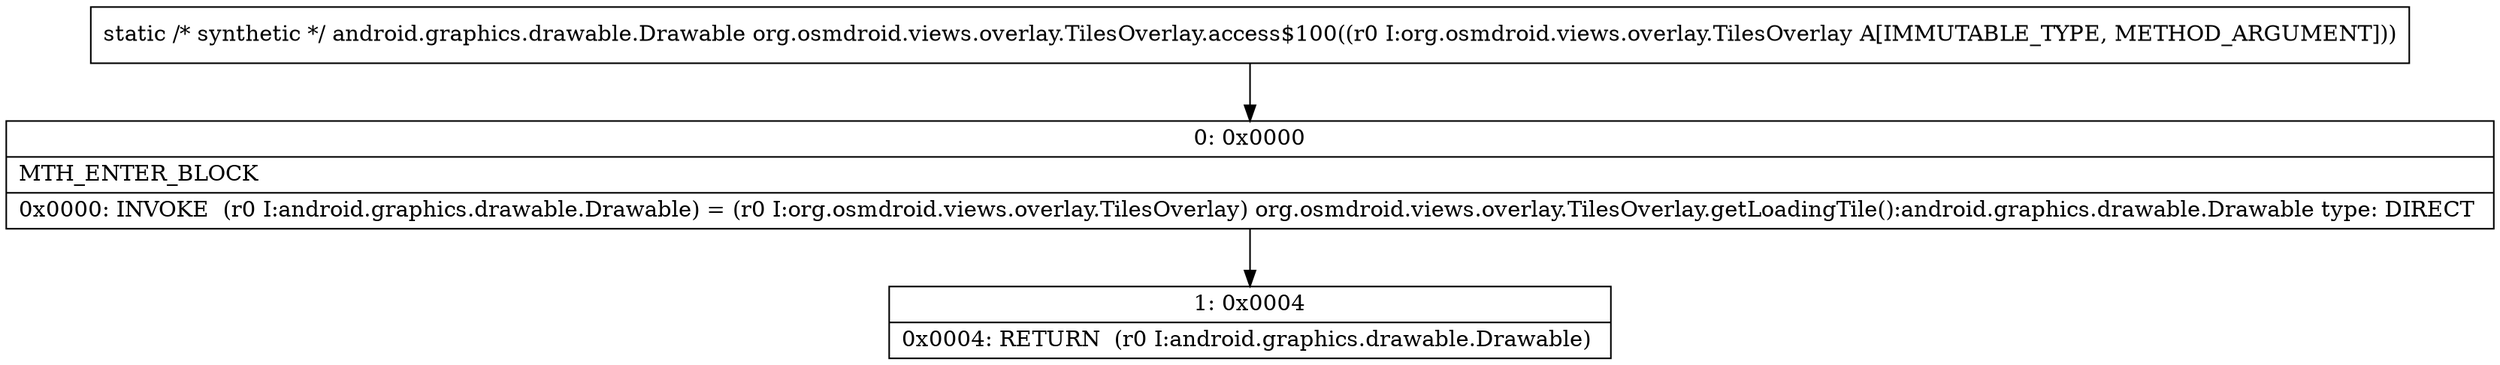 digraph "CFG fororg.osmdroid.views.overlay.TilesOverlay.access$100(Lorg\/osmdroid\/views\/overlay\/TilesOverlay;)Landroid\/graphics\/drawable\/Drawable;" {
Node_0 [shape=record,label="{0\:\ 0x0000|MTH_ENTER_BLOCK\l|0x0000: INVOKE  (r0 I:android.graphics.drawable.Drawable) = (r0 I:org.osmdroid.views.overlay.TilesOverlay) org.osmdroid.views.overlay.TilesOverlay.getLoadingTile():android.graphics.drawable.Drawable type: DIRECT \l}"];
Node_1 [shape=record,label="{1\:\ 0x0004|0x0004: RETURN  (r0 I:android.graphics.drawable.Drawable) \l}"];
MethodNode[shape=record,label="{static \/* synthetic *\/ android.graphics.drawable.Drawable org.osmdroid.views.overlay.TilesOverlay.access$100((r0 I:org.osmdroid.views.overlay.TilesOverlay A[IMMUTABLE_TYPE, METHOD_ARGUMENT])) }"];
MethodNode -> Node_0;
Node_0 -> Node_1;
}

